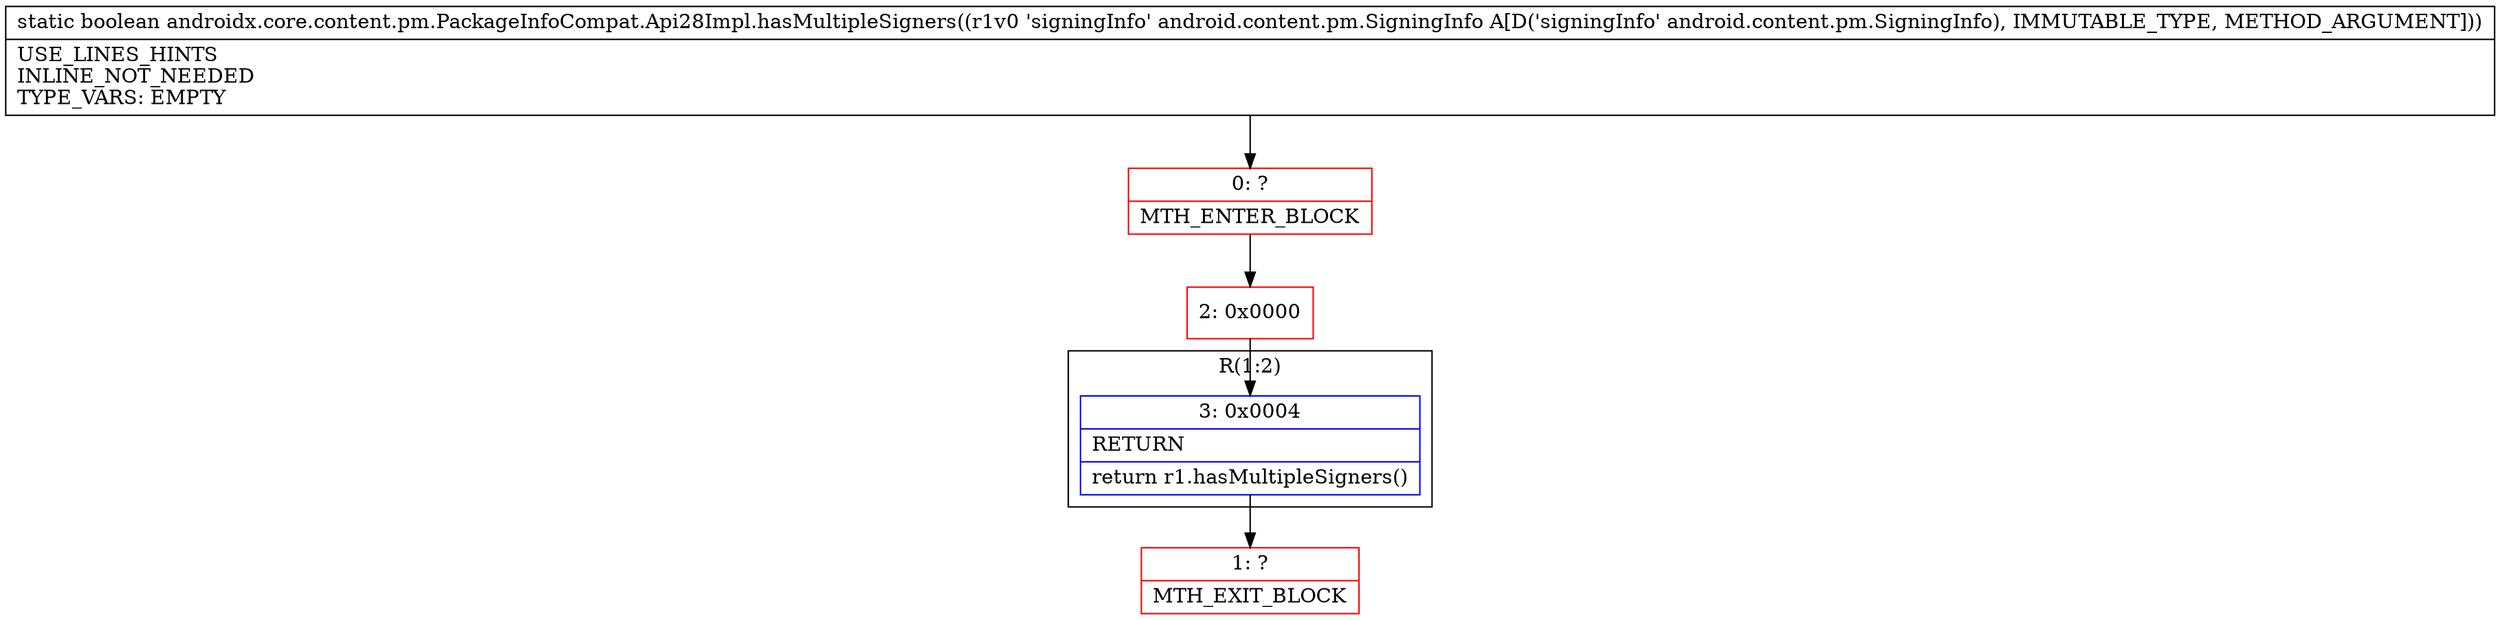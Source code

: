 digraph "CFG forandroidx.core.content.pm.PackageInfoCompat.Api28Impl.hasMultipleSigners(Landroid\/content\/pm\/SigningInfo;)Z" {
subgraph cluster_Region_637803108 {
label = "R(1:2)";
node [shape=record,color=blue];
Node_3 [shape=record,label="{3\:\ 0x0004|RETURN\l|return r1.hasMultipleSigners()\l}"];
}
Node_0 [shape=record,color=red,label="{0\:\ ?|MTH_ENTER_BLOCK\l}"];
Node_2 [shape=record,color=red,label="{2\:\ 0x0000}"];
Node_1 [shape=record,color=red,label="{1\:\ ?|MTH_EXIT_BLOCK\l}"];
MethodNode[shape=record,label="{static boolean androidx.core.content.pm.PackageInfoCompat.Api28Impl.hasMultipleSigners((r1v0 'signingInfo' android.content.pm.SigningInfo A[D('signingInfo' android.content.pm.SigningInfo), IMMUTABLE_TYPE, METHOD_ARGUMENT]))  | USE_LINES_HINTS\lINLINE_NOT_NEEDED\lTYPE_VARS: EMPTY\l}"];
MethodNode -> Node_0;Node_3 -> Node_1;
Node_0 -> Node_2;
Node_2 -> Node_3;
}

